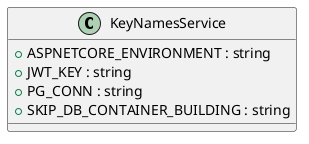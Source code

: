 @startuml
class KeyNamesService {
    + ASPNETCORE_ENVIRONMENT : string
    + JWT_KEY : string
    + PG_CONN : string
    + SKIP_DB_CONTAINER_BUILDING : string
}
@enduml
